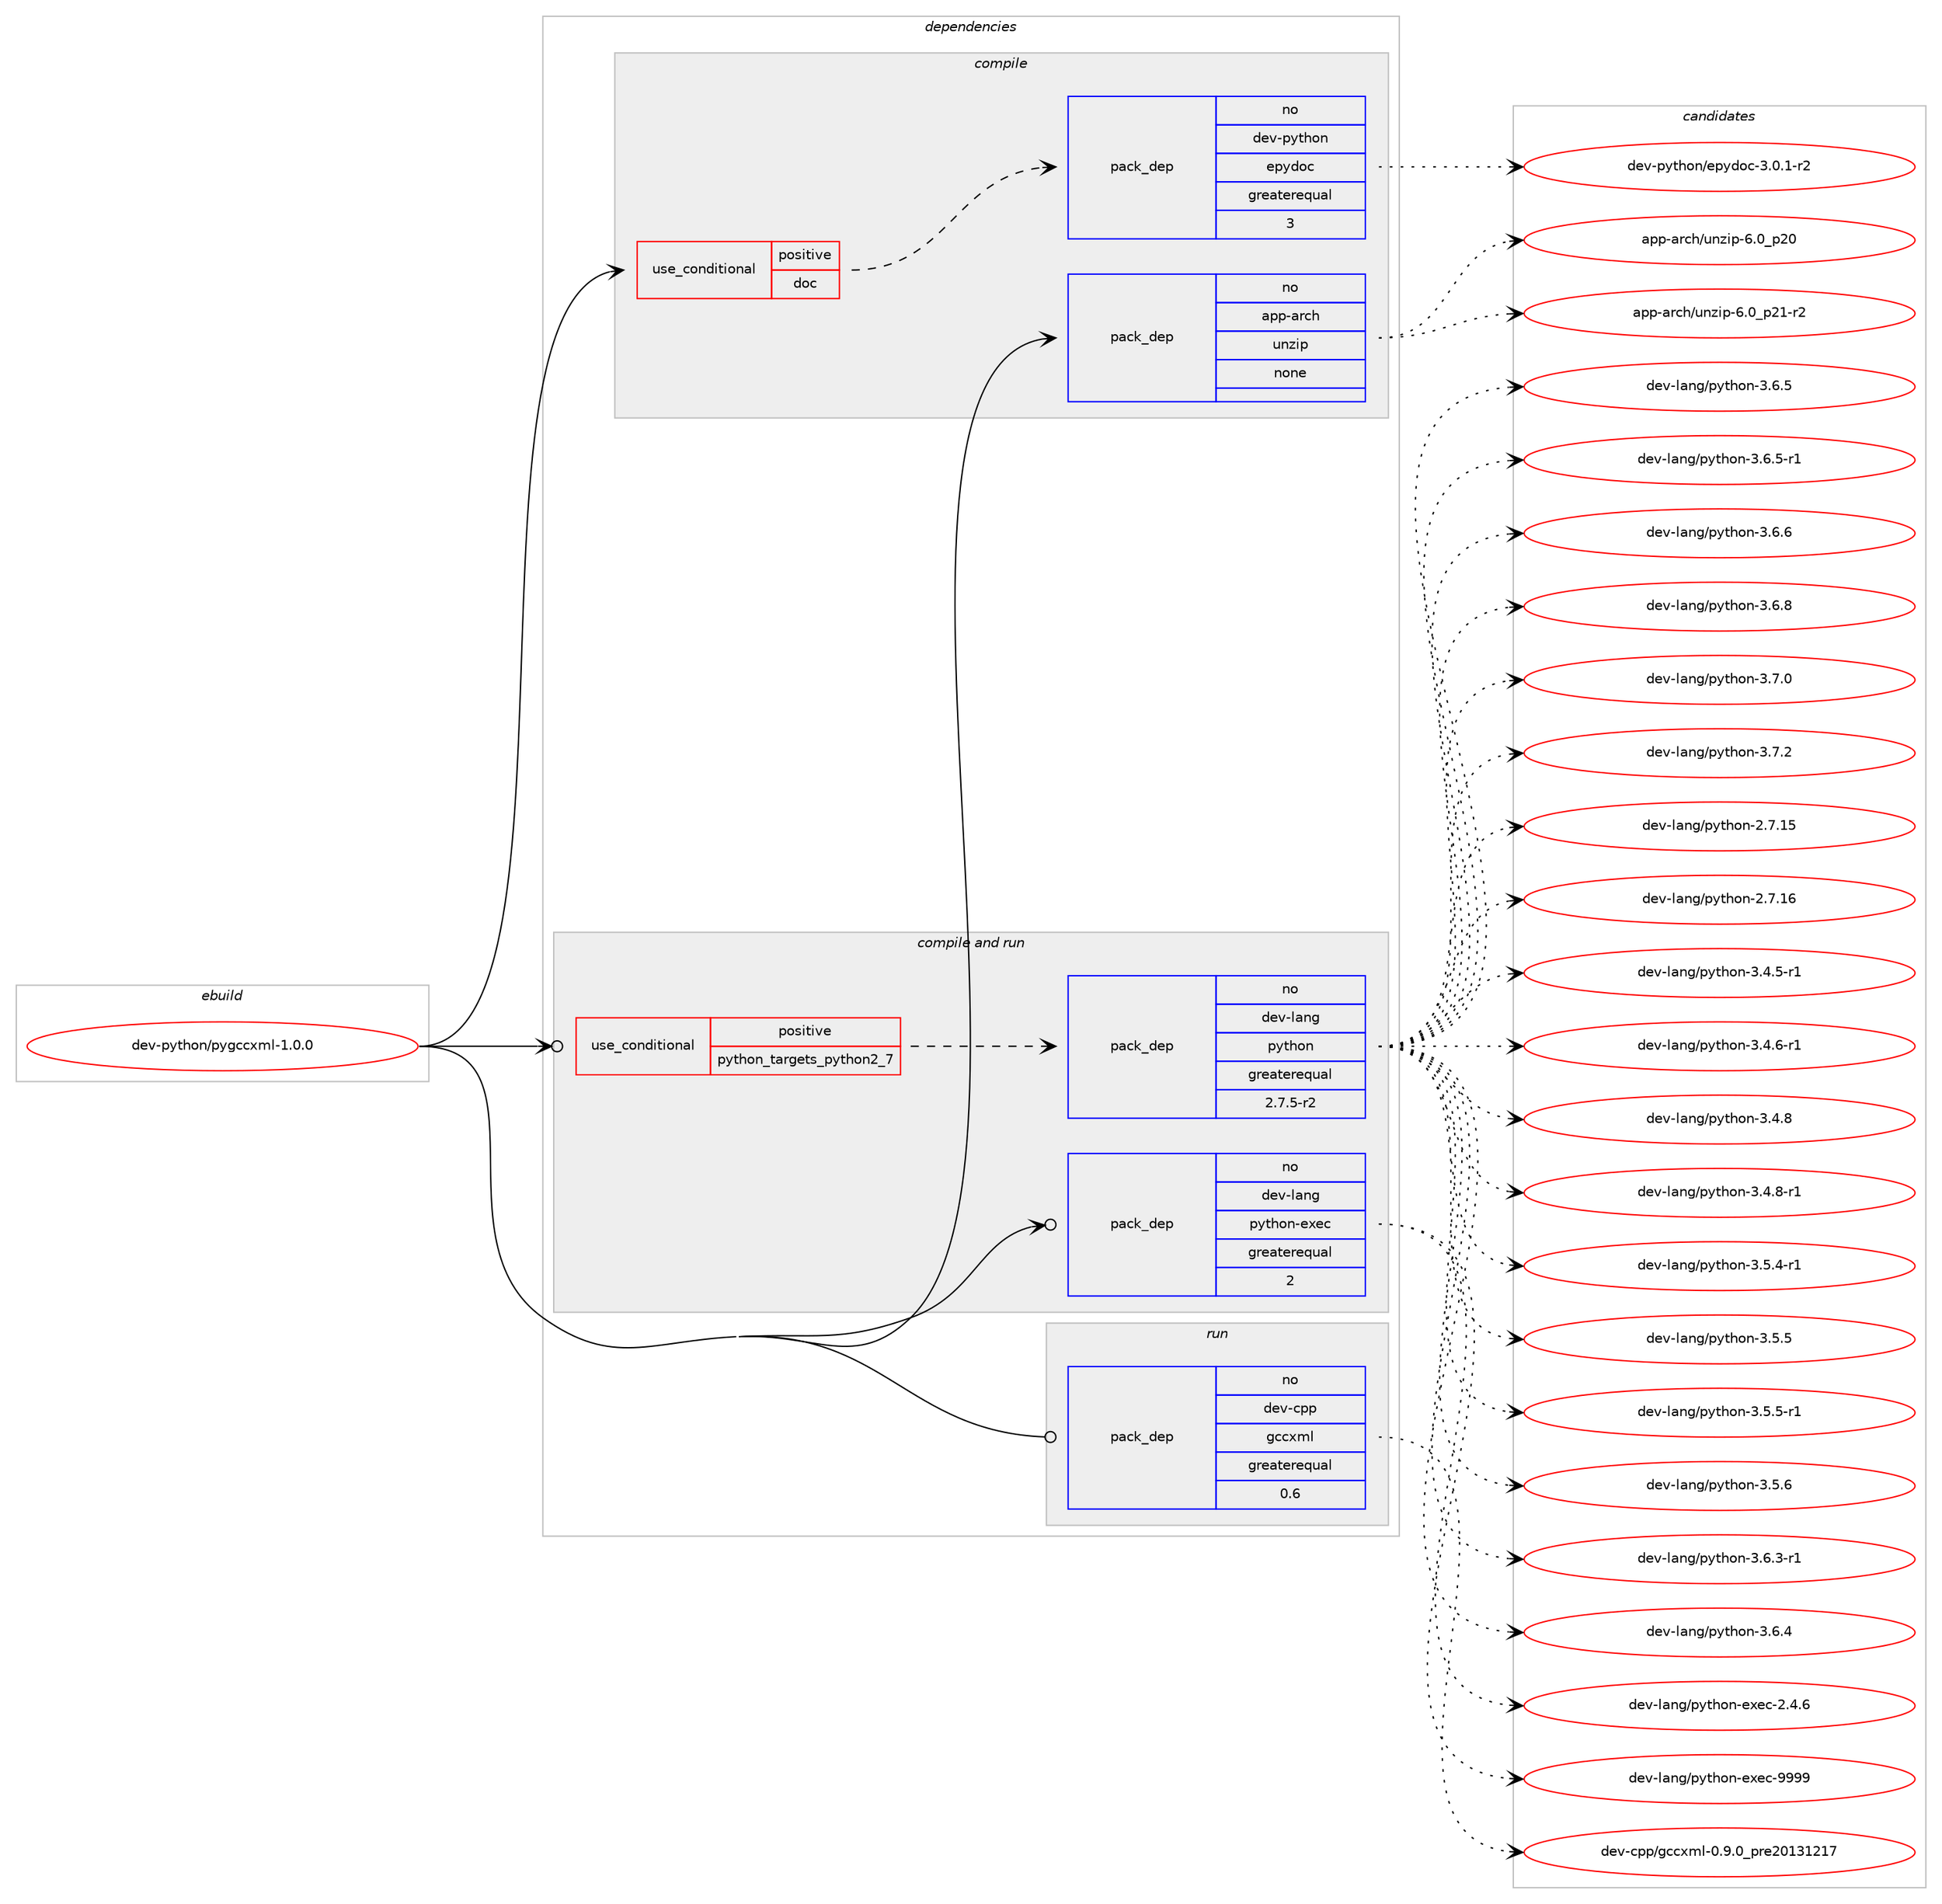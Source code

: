 digraph prolog {

# *************
# Graph options
# *************

newrank=true;
concentrate=true;
compound=true;
graph [rankdir=LR,fontname=Helvetica,fontsize=10,ranksep=1.5];#, ranksep=2.5, nodesep=0.2];
edge  [arrowhead=vee];
node  [fontname=Helvetica,fontsize=10];

# **********
# The ebuild
# **********

subgraph cluster_leftcol {
color=gray;
rank=same;
label=<<i>ebuild</i>>;
id [label="dev-python/pygccxml-1.0.0", color=red, width=4, href="../dev-python/pygccxml-1.0.0.svg"];
}

# ****************
# The dependencies
# ****************

subgraph cluster_midcol {
color=gray;
label=<<i>dependencies</i>>;
subgraph cluster_compile {
fillcolor="#eeeeee";
style=filled;
label=<<i>compile</i>>;
subgraph cond380839 {
dependency1429397 [label=<<TABLE BORDER="0" CELLBORDER="1" CELLSPACING="0" CELLPADDING="4"><TR><TD ROWSPAN="3" CELLPADDING="10">use_conditional</TD></TR><TR><TD>positive</TD></TR><TR><TD>doc</TD></TR></TABLE>>, shape=none, color=red];
subgraph pack1025240 {
dependency1429398 [label=<<TABLE BORDER="0" CELLBORDER="1" CELLSPACING="0" CELLPADDING="4" WIDTH="220"><TR><TD ROWSPAN="6" CELLPADDING="30">pack_dep</TD></TR><TR><TD WIDTH="110">no</TD></TR><TR><TD>dev-python</TD></TR><TR><TD>epydoc</TD></TR><TR><TD>greaterequal</TD></TR><TR><TD>3</TD></TR></TABLE>>, shape=none, color=blue];
}
dependency1429397:e -> dependency1429398:w [weight=20,style="dashed",arrowhead="vee"];
}
id:e -> dependency1429397:w [weight=20,style="solid",arrowhead="vee"];
subgraph pack1025241 {
dependency1429399 [label=<<TABLE BORDER="0" CELLBORDER="1" CELLSPACING="0" CELLPADDING="4" WIDTH="220"><TR><TD ROWSPAN="6" CELLPADDING="30">pack_dep</TD></TR><TR><TD WIDTH="110">no</TD></TR><TR><TD>app-arch</TD></TR><TR><TD>unzip</TD></TR><TR><TD>none</TD></TR><TR><TD></TD></TR></TABLE>>, shape=none, color=blue];
}
id:e -> dependency1429399:w [weight=20,style="solid",arrowhead="vee"];
}
subgraph cluster_compileandrun {
fillcolor="#eeeeee";
style=filled;
label=<<i>compile and run</i>>;
subgraph cond380840 {
dependency1429400 [label=<<TABLE BORDER="0" CELLBORDER="1" CELLSPACING="0" CELLPADDING="4"><TR><TD ROWSPAN="3" CELLPADDING="10">use_conditional</TD></TR><TR><TD>positive</TD></TR><TR><TD>python_targets_python2_7</TD></TR></TABLE>>, shape=none, color=red];
subgraph pack1025242 {
dependency1429401 [label=<<TABLE BORDER="0" CELLBORDER="1" CELLSPACING="0" CELLPADDING="4" WIDTH="220"><TR><TD ROWSPAN="6" CELLPADDING="30">pack_dep</TD></TR><TR><TD WIDTH="110">no</TD></TR><TR><TD>dev-lang</TD></TR><TR><TD>python</TD></TR><TR><TD>greaterequal</TD></TR><TR><TD>2.7.5-r2</TD></TR></TABLE>>, shape=none, color=blue];
}
dependency1429400:e -> dependency1429401:w [weight=20,style="dashed",arrowhead="vee"];
}
id:e -> dependency1429400:w [weight=20,style="solid",arrowhead="odotvee"];
subgraph pack1025243 {
dependency1429402 [label=<<TABLE BORDER="0" CELLBORDER="1" CELLSPACING="0" CELLPADDING="4" WIDTH="220"><TR><TD ROWSPAN="6" CELLPADDING="30">pack_dep</TD></TR><TR><TD WIDTH="110">no</TD></TR><TR><TD>dev-lang</TD></TR><TR><TD>python-exec</TD></TR><TR><TD>greaterequal</TD></TR><TR><TD>2</TD></TR></TABLE>>, shape=none, color=blue];
}
id:e -> dependency1429402:w [weight=20,style="solid",arrowhead="odotvee"];
}
subgraph cluster_run {
fillcolor="#eeeeee";
style=filled;
label=<<i>run</i>>;
subgraph pack1025244 {
dependency1429403 [label=<<TABLE BORDER="0" CELLBORDER="1" CELLSPACING="0" CELLPADDING="4" WIDTH="220"><TR><TD ROWSPAN="6" CELLPADDING="30">pack_dep</TD></TR><TR><TD WIDTH="110">no</TD></TR><TR><TD>dev-cpp</TD></TR><TR><TD>gccxml</TD></TR><TR><TD>greaterequal</TD></TR><TR><TD>0.6</TD></TR></TABLE>>, shape=none, color=blue];
}
id:e -> dependency1429403:w [weight=20,style="solid",arrowhead="odot"];
}
}

# **************
# The candidates
# **************

subgraph cluster_choices {
rank=same;
color=gray;
label=<<i>candidates</i>>;

subgraph choice1025240 {
color=black;
nodesep=1;
choice1001011184511212111610411111047101112121100111994551464846494511450 [label="dev-python/epydoc-3.0.1-r2", color=red, width=4,href="../dev-python/epydoc-3.0.1-r2.svg"];
dependency1429398:e -> choice1001011184511212111610411111047101112121100111994551464846494511450:w [style=dotted,weight="100"];
}
subgraph choice1025241 {
color=black;
nodesep=1;
choice971121124597114991044711711012210511245544648951125048 [label="app-arch/unzip-6.0_p20", color=red, width=4,href="../app-arch/unzip-6.0_p20.svg"];
choice9711211245971149910447117110122105112455446489511250494511450 [label="app-arch/unzip-6.0_p21-r2", color=red, width=4,href="../app-arch/unzip-6.0_p21-r2.svg"];
dependency1429399:e -> choice971121124597114991044711711012210511245544648951125048:w [style=dotted,weight="100"];
dependency1429399:e -> choice9711211245971149910447117110122105112455446489511250494511450:w [style=dotted,weight="100"];
}
subgraph choice1025242 {
color=black;
nodesep=1;
choice10010111845108971101034711212111610411111045504655464953 [label="dev-lang/python-2.7.15", color=red, width=4,href="../dev-lang/python-2.7.15.svg"];
choice10010111845108971101034711212111610411111045504655464954 [label="dev-lang/python-2.7.16", color=red, width=4,href="../dev-lang/python-2.7.16.svg"];
choice1001011184510897110103471121211161041111104551465246534511449 [label="dev-lang/python-3.4.5-r1", color=red, width=4,href="../dev-lang/python-3.4.5-r1.svg"];
choice1001011184510897110103471121211161041111104551465246544511449 [label="dev-lang/python-3.4.6-r1", color=red, width=4,href="../dev-lang/python-3.4.6-r1.svg"];
choice100101118451089711010347112121116104111110455146524656 [label="dev-lang/python-3.4.8", color=red, width=4,href="../dev-lang/python-3.4.8.svg"];
choice1001011184510897110103471121211161041111104551465246564511449 [label="dev-lang/python-3.4.8-r1", color=red, width=4,href="../dev-lang/python-3.4.8-r1.svg"];
choice1001011184510897110103471121211161041111104551465346524511449 [label="dev-lang/python-3.5.4-r1", color=red, width=4,href="../dev-lang/python-3.5.4-r1.svg"];
choice100101118451089711010347112121116104111110455146534653 [label="dev-lang/python-3.5.5", color=red, width=4,href="../dev-lang/python-3.5.5.svg"];
choice1001011184510897110103471121211161041111104551465346534511449 [label="dev-lang/python-3.5.5-r1", color=red, width=4,href="../dev-lang/python-3.5.5-r1.svg"];
choice100101118451089711010347112121116104111110455146534654 [label="dev-lang/python-3.5.6", color=red, width=4,href="../dev-lang/python-3.5.6.svg"];
choice1001011184510897110103471121211161041111104551465446514511449 [label="dev-lang/python-3.6.3-r1", color=red, width=4,href="../dev-lang/python-3.6.3-r1.svg"];
choice100101118451089711010347112121116104111110455146544652 [label="dev-lang/python-3.6.4", color=red, width=4,href="../dev-lang/python-3.6.4.svg"];
choice100101118451089711010347112121116104111110455146544653 [label="dev-lang/python-3.6.5", color=red, width=4,href="../dev-lang/python-3.6.5.svg"];
choice1001011184510897110103471121211161041111104551465446534511449 [label="dev-lang/python-3.6.5-r1", color=red, width=4,href="../dev-lang/python-3.6.5-r1.svg"];
choice100101118451089711010347112121116104111110455146544654 [label="dev-lang/python-3.6.6", color=red, width=4,href="../dev-lang/python-3.6.6.svg"];
choice100101118451089711010347112121116104111110455146544656 [label="dev-lang/python-3.6.8", color=red, width=4,href="../dev-lang/python-3.6.8.svg"];
choice100101118451089711010347112121116104111110455146554648 [label="dev-lang/python-3.7.0", color=red, width=4,href="../dev-lang/python-3.7.0.svg"];
choice100101118451089711010347112121116104111110455146554650 [label="dev-lang/python-3.7.2", color=red, width=4,href="../dev-lang/python-3.7.2.svg"];
dependency1429401:e -> choice10010111845108971101034711212111610411111045504655464953:w [style=dotted,weight="100"];
dependency1429401:e -> choice10010111845108971101034711212111610411111045504655464954:w [style=dotted,weight="100"];
dependency1429401:e -> choice1001011184510897110103471121211161041111104551465246534511449:w [style=dotted,weight="100"];
dependency1429401:e -> choice1001011184510897110103471121211161041111104551465246544511449:w [style=dotted,weight="100"];
dependency1429401:e -> choice100101118451089711010347112121116104111110455146524656:w [style=dotted,weight="100"];
dependency1429401:e -> choice1001011184510897110103471121211161041111104551465246564511449:w [style=dotted,weight="100"];
dependency1429401:e -> choice1001011184510897110103471121211161041111104551465346524511449:w [style=dotted,weight="100"];
dependency1429401:e -> choice100101118451089711010347112121116104111110455146534653:w [style=dotted,weight="100"];
dependency1429401:e -> choice1001011184510897110103471121211161041111104551465346534511449:w [style=dotted,weight="100"];
dependency1429401:e -> choice100101118451089711010347112121116104111110455146534654:w [style=dotted,weight="100"];
dependency1429401:e -> choice1001011184510897110103471121211161041111104551465446514511449:w [style=dotted,weight="100"];
dependency1429401:e -> choice100101118451089711010347112121116104111110455146544652:w [style=dotted,weight="100"];
dependency1429401:e -> choice100101118451089711010347112121116104111110455146544653:w [style=dotted,weight="100"];
dependency1429401:e -> choice1001011184510897110103471121211161041111104551465446534511449:w [style=dotted,weight="100"];
dependency1429401:e -> choice100101118451089711010347112121116104111110455146544654:w [style=dotted,weight="100"];
dependency1429401:e -> choice100101118451089711010347112121116104111110455146544656:w [style=dotted,weight="100"];
dependency1429401:e -> choice100101118451089711010347112121116104111110455146554648:w [style=dotted,weight="100"];
dependency1429401:e -> choice100101118451089711010347112121116104111110455146554650:w [style=dotted,weight="100"];
}
subgraph choice1025243 {
color=black;
nodesep=1;
choice1001011184510897110103471121211161041111104510112010199455046524654 [label="dev-lang/python-exec-2.4.6", color=red, width=4,href="../dev-lang/python-exec-2.4.6.svg"];
choice10010111845108971101034711212111610411111045101120101994557575757 [label="dev-lang/python-exec-9999", color=red, width=4,href="../dev-lang/python-exec-9999.svg"];
dependency1429402:e -> choice1001011184510897110103471121211161041111104510112010199455046524654:w [style=dotted,weight="100"];
dependency1429402:e -> choice10010111845108971101034711212111610411111045101120101994557575757:w [style=dotted,weight="100"];
}
subgraph choice1025244 {
color=black;
nodesep=1;
choice1001011184599112112471039999120109108454846574648951121141015048495149504955 [label="dev-cpp/gccxml-0.9.0_pre20131217", color=red, width=4,href="../dev-cpp/gccxml-0.9.0_pre20131217.svg"];
dependency1429403:e -> choice1001011184599112112471039999120109108454846574648951121141015048495149504955:w [style=dotted,weight="100"];
}
}

}
